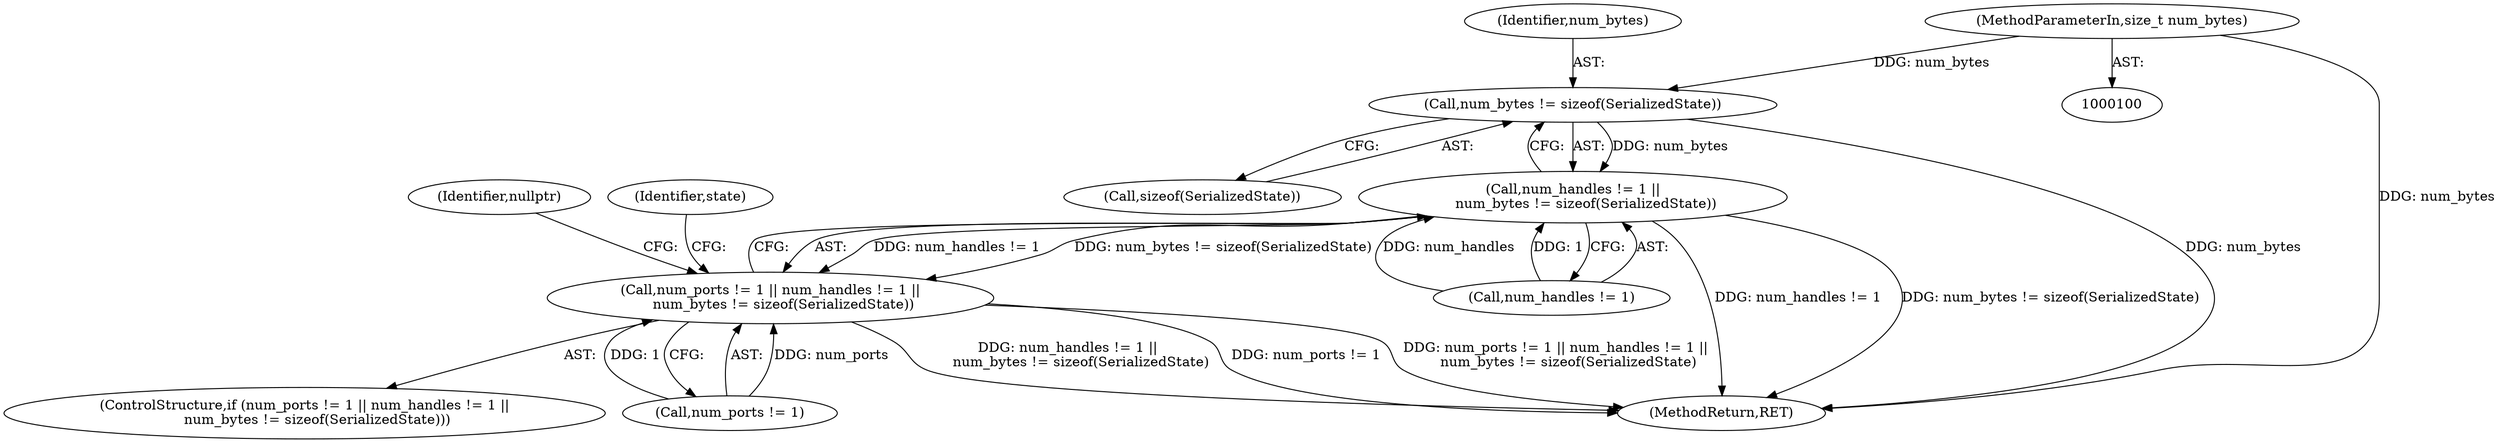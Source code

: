 digraph "0_Chrome_66e24a8793615bd9d5c238b1745b093090e1f72d@API" {
"1000117" [label="(Call,num_bytes != sizeof(SerializedState))"];
"1000102" [label="(MethodParameterIn,size_t num_bytes)"];
"1000113" [label="(Call,num_handles != 1 ||\n      num_bytes != sizeof(SerializedState))"];
"1000109" [label="(Call,num_ports != 1 || num_handles != 1 ||\n      num_bytes != sizeof(SerializedState))"];
"1000109" [label="(Call,num_ports != 1 || num_handles != 1 ||\n      num_bytes != sizeof(SerializedState))"];
"1000110" [label="(Call,num_ports != 1)"];
"1000297" [label="(MethodReturn,RET)"];
"1000118" [label="(Identifier,num_bytes)"];
"1000102" [label="(MethodParameterIn,size_t num_bytes)"];
"1000114" [label="(Call,num_handles != 1)"];
"1000123" [label="(Identifier,nullptr)"];
"1000113" [label="(Call,num_handles != 1 ||\n      num_bytes != sizeof(SerializedState))"];
"1000108" [label="(ControlStructure,if (num_ports != 1 || num_handles != 1 ||\n      num_bytes != sizeof(SerializedState)))"];
"1000117" [label="(Call,num_bytes != sizeof(SerializedState))"];
"1000119" [label="(Call,sizeof(SerializedState))"];
"1000126" [label="(Identifier,state)"];
"1000117" -> "1000113"  [label="AST: "];
"1000117" -> "1000119"  [label="CFG: "];
"1000118" -> "1000117"  [label="AST: "];
"1000119" -> "1000117"  [label="AST: "];
"1000113" -> "1000117"  [label="CFG: "];
"1000117" -> "1000297"  [label="DDG: num_bytes"];
"1000117" -> "1000113"  [label="DDG: num_bytes"];
"1000102" -> "1000117"  [label="DDG: num_bytes"];
"1000102" -> "1000100"  [label="AST: "];
"1000102" -> "1000297"  [label="DDG: num_bytes"];
"1000113" -> "1000109"  [label="AST: "];
"1000113" -> "1000114"  [label="CFG: "];
"1000114" -> "1000113"  [label="AST: "];
"1000109" -> "1000113"  [label="CFG: "];
"1000113" -> "1000297"  [label="DDG: num_bytes != sizeof(SerializedState)"];
"1000113" -> "1000297"  [label="DDG: num_handles != 1"];
"1000113" -> "1000109"  [label="DDG: num_handles != 1"];
"1000113" -> "1000109"  [label="DDG: num_bytes != sizeof(SerializedState)"];
"1000114" -> "1000113"  [label="DDG: num_handles"];
"1000114" -> "1000113"  [label="DDG: 1"];
"1000109" -> "1000108"  [label="AST: "];
"1000109" -> "1000110"  [label="CFG: "];
"1000110" -> "1000109"  [label="AST: "];
"1000123" -> "1000109"  [label="CFG: "];
"1000126" -> "1000109"  [label="CFG: "];
"1000109" -> "1000297"  [label="DDG: num_handles != 1 ||\n      num_bytes != sizeof(SerializedState)"];
"1000109" -> "1000297"  [label="DDG: num_ports != 1"];
"1000109" -> "1000297"  [label="DDG: num_ports != 1 || num_handles != 1 ||\n      num_bytes != sizeof(SerializedState)"];
"1000110" -> "1000109"  [label="DDG: num_ports"];
"1000110" -> "1000109"  [label="DDG: 1"];
}
